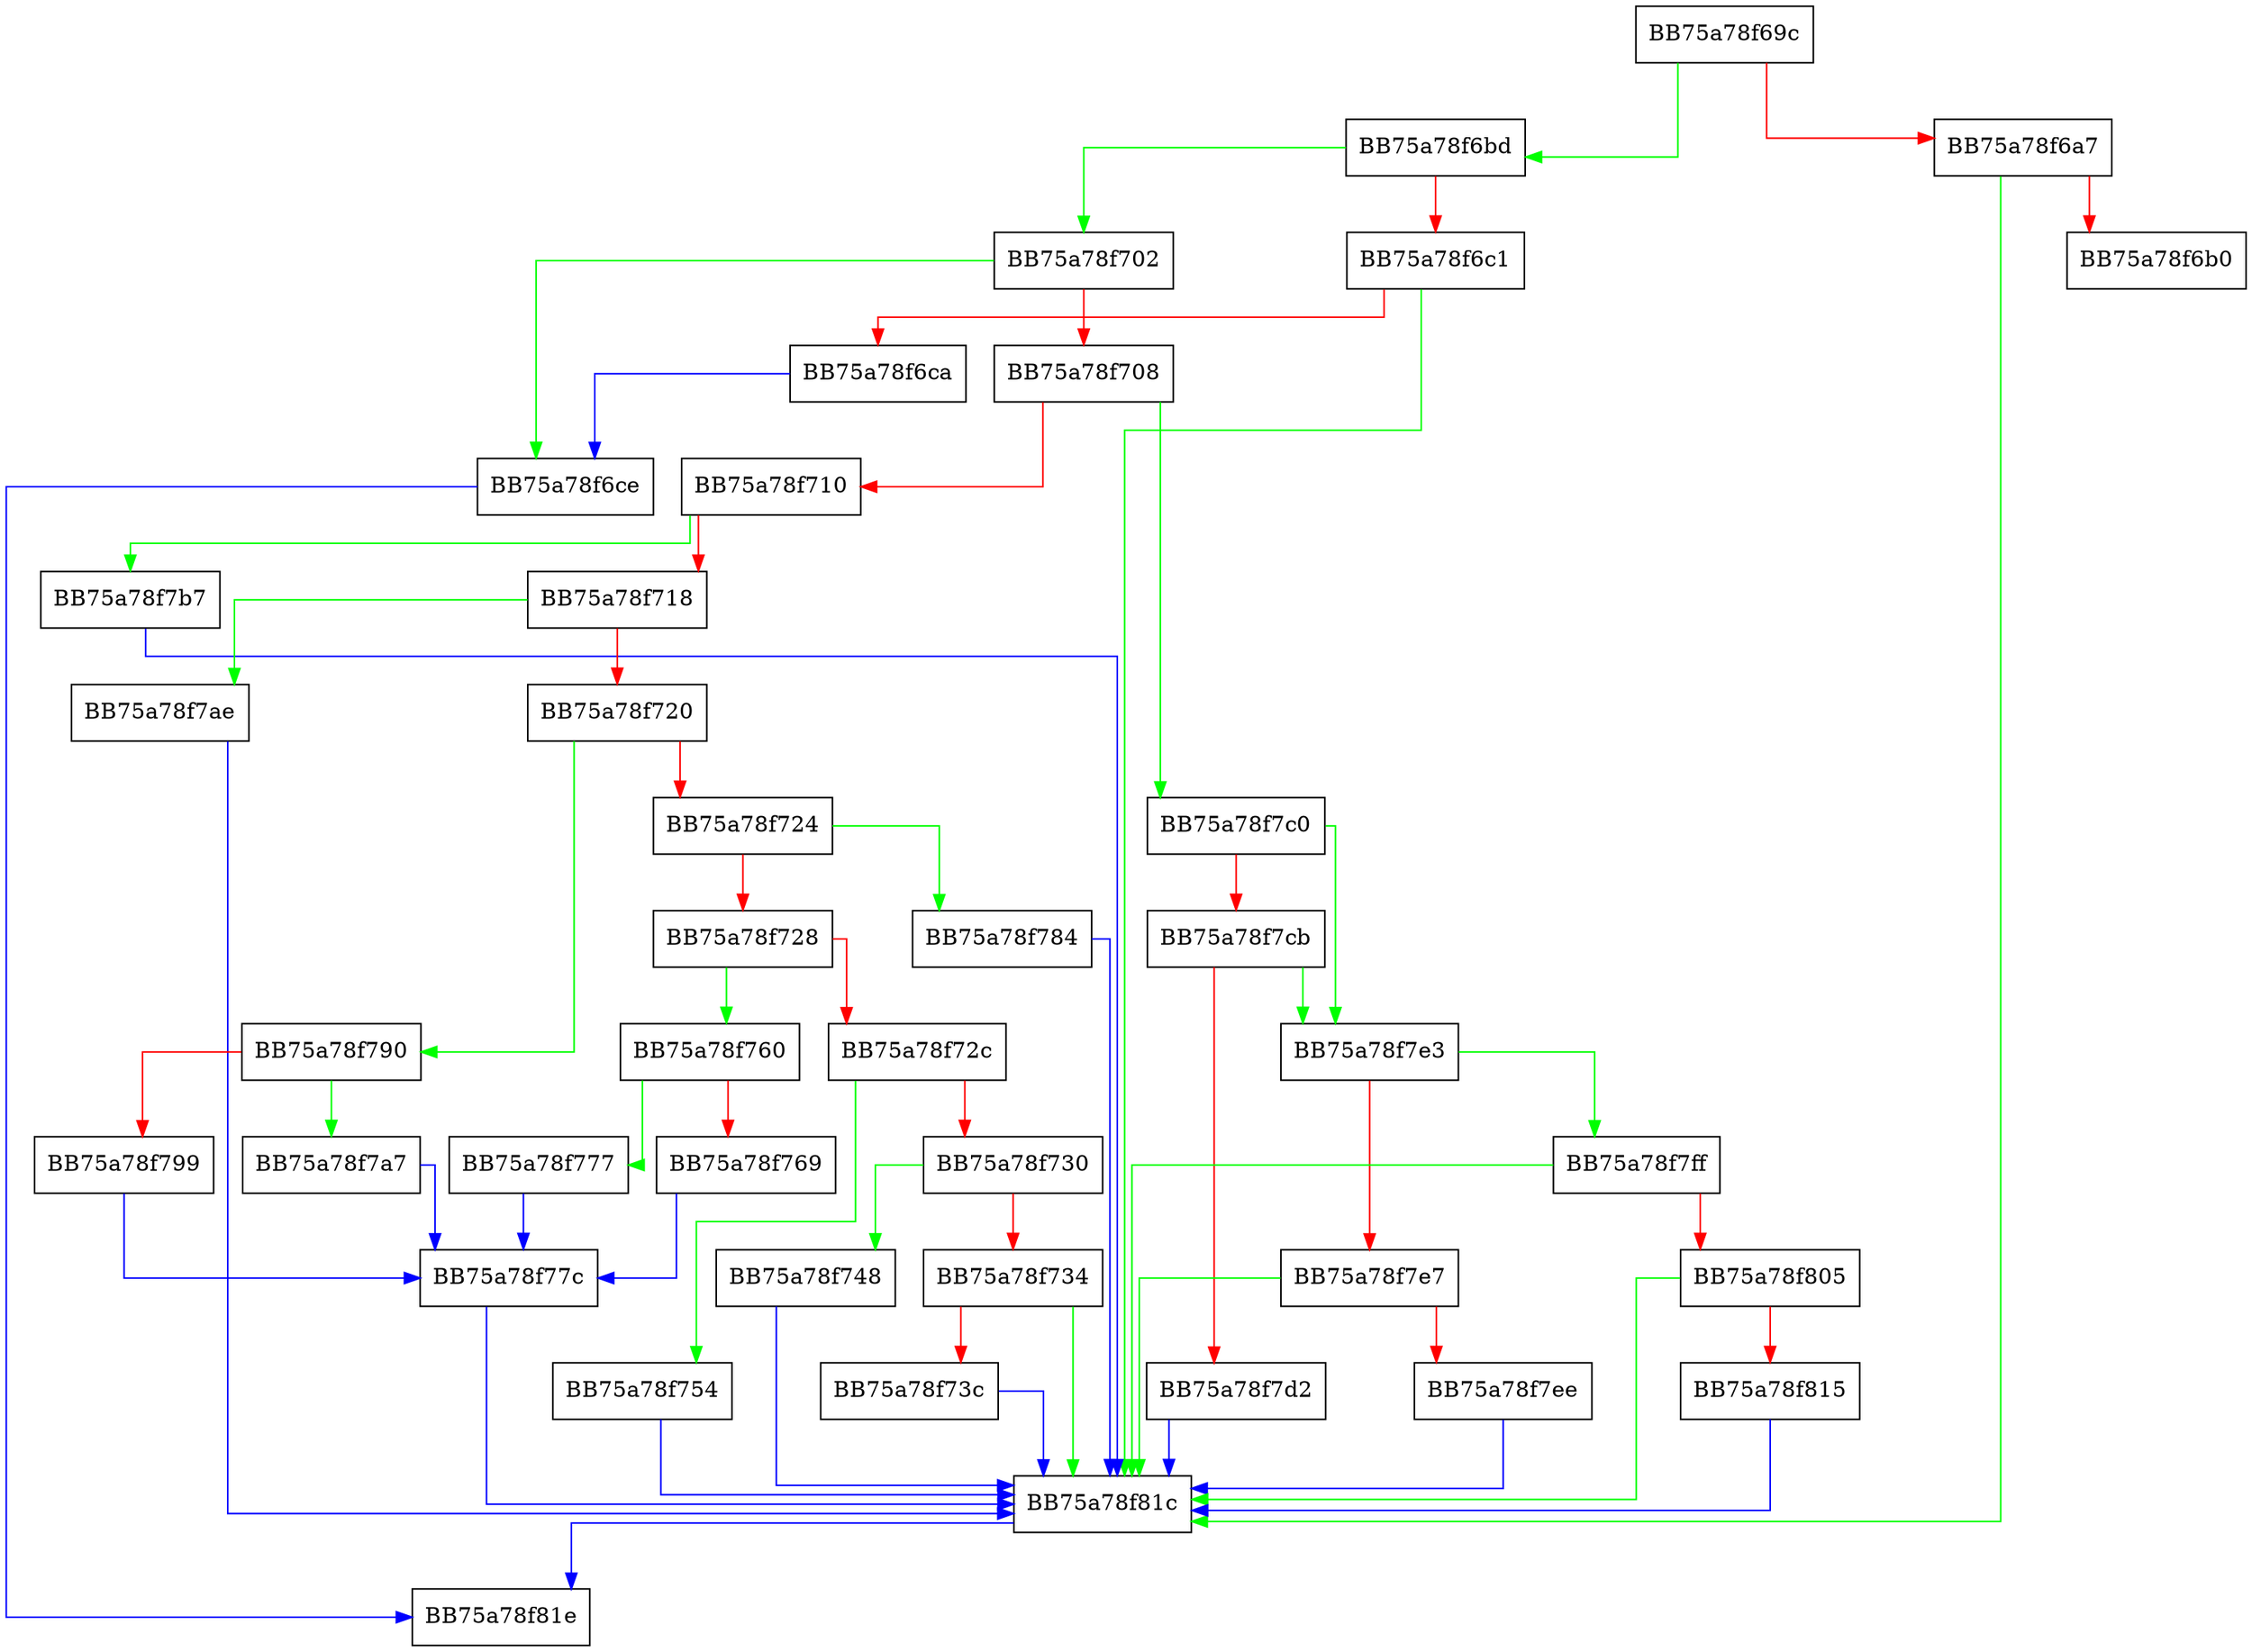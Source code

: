 digraph state_case_size {
  node [shape="box"];
  graph [splines=ortho];
  BB75a78f69c -> BB75a78f6bd [color="green"];
  BB75a78f69c -> BB75a78f6a7 [color="red"];
  BB75a78f6a7 -> BB75a78f81c [color="green"];
  BB75a78f6a7 -> BB75a78f6b0 [color="red"];
  BB75a78f6bd -> BB75a78f702 [color="green"];
  BB75a78f6bd -> BB75a78f6c1 [color="red"];
  BB75a78f6c1 -> BB75a78f81c [color="green"];
  BB75a78f6c1 -> BB75a78f6ca [color="red"];
  BB75a78f6ca -> BB75a78f6ce [color="blue"];
  BB75a78f6ce -> BB75a78f81e [color="blue"];
  BB75a78f702 -> BB75a78f6ce [color="green"];
  BB75a78f702 -> BB75a78f708 [color="red"];
  BB75a78f708 -> BB75a78f7c0 [color="green"];
  BB75a78f708 -> BB75a78f710 [color="red"];
  BB75a78f710 -> BB75a78f7b7 [color="green"];
  BB75a78f710 -> BB75a78f718 [color="red"];
  BB75a78f718 -> BB75a78f7ae [color="green"];
  BB75a78f718 -> BB75a78f720 [color="red"];
  BB75a78f720 -> BB75a78f790 [color="green"];
  BB75a78f720 -> BB75a78f724 [color="red"];
  BB75a78f724 -> BB75a78f784 [color="green"];
  BB75a78f724 -> BB75a78f728 [color="red"];
  BB75a78f728 -> BB75a78f760 [color="green"];
  BB75a78f728 -> BB75a78f72c [color="red"];
  BB75a78f72c -> BB75a78f754 [color="green"];
  BB75a78f72c -> BB75a78f730 [color="red"];
  BB75a78f730 -> BB75a78f748 [color="green"];
  BB75a78f730 -> BB75a78f734 [color="red"];
  BB75a78f734 -> BB75a78f81c [color="green"];
  BB75a78f734 -> BB75a78f73c [color="red"];
  BB75a78f73c -> BB75a78f81c [color="blue"];
  BB75a78f748 -> BB75a78f81c [color="blue"];
  BB75a78f754 -> BB75a78f81c [color="blue"];
  BB75a78f760 -> BB75a78f777 [color="green"];
  BB75a78f760 -> BB75a78f769 [color="red"];
  BB75a78f769 -> BB75a78f77c [color="blue"];
  BB75a78f777 -> BB75a78f77c [color="blue"];
  BB75a78f77c -> BB75a78f81c [color="blue"];
  BB75a78f784 -> BB75a78f81c [color="blue"];
  BB75a78f790 -> BB75a78f7a7 [color="green"];
  BB75a78f790 -> BB75a78f799 [color="red"];
  BB75a78f799 -> BB75a78f77c [color="blue"];
  BB75a78f7a7 -> BB75a78f77c [color="blue"];
  BB75a78f7ae -> BB75a78f81c [color="blue"];
  BB75a78f7b7 -> BB75a78f81c [color="blue"];
  BB75a78f7c0 -> BB75a78f7e3 [color="green"];
  BB75a78f7c0 -> BB75a78f7cb [color="red"];
  BB75a78f7cb -> BB75a78f7e3 [color="green"];
  BB75a78f7cb -> BB75a78f7d2 [color="red"];
  BB75a78f7d2 -> BB75a78f81c [color="blue"];
  BB75a78f7e3 -> BB75a78f7ff [color="green"];
  BB75a78f7e3 -> BB75a78f7e7 [color="red"];
  BB75a78f7e7 -> BB75a78f81c [color="green"];
  BB75a78f7e7 -> BB75a78f7ee [color="red"];
  BB75a78f7ee -> BB75a78f81c [color="blue"];
  BB75a78f7ff -> BB75a78f81c [color="green"];
  BB75a78f7ff -> BB75a78f805 [color="red"];
  BB75a78f805 -> BB75a78f81c [color="green"];
  BB75a78f805 -> BB75a78f815 [color="red"];
  BB75a78f815 -> BB75a78f81c [color="blue"];
  BB75a78f81c -> BB75a78f81e [color="blue"];
}
